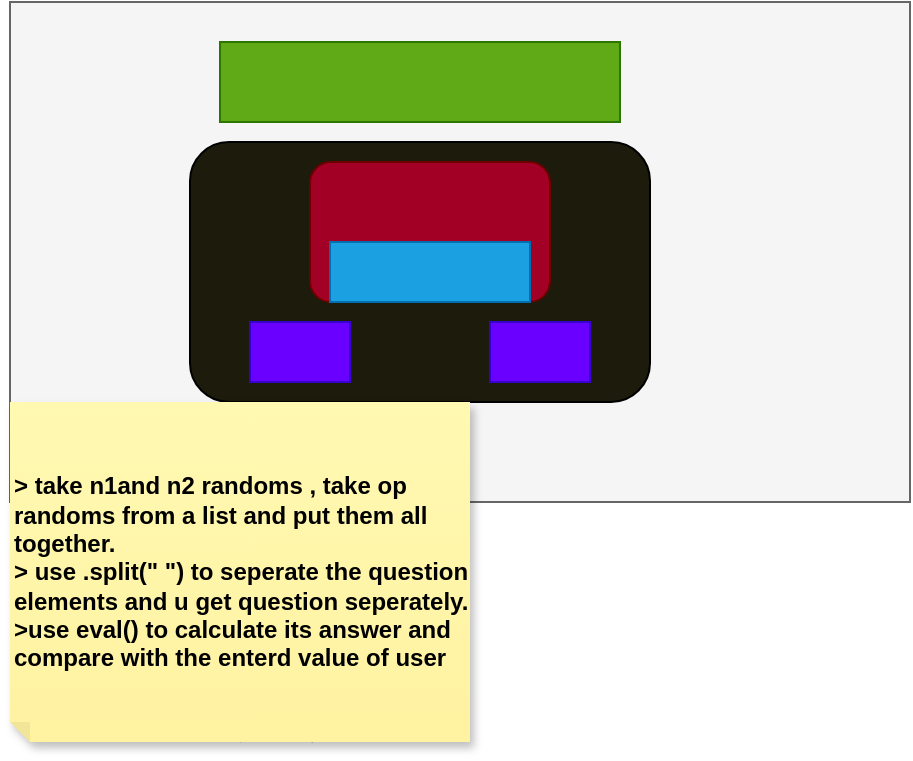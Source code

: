 <mxfile>
    <diagram id="rg5NzBmFnF5164Q_fc7q" name="Page-1">
        <mxGraphModel dx="393" dy="352" grid="1" gridSize="10" guides="1" tooltips="1" connect="1" arrows="1" fold="1" page="1" pageScale="1" pageWidth="1169" pageHeight="827" math="0" shadow="0">
            <root>
                <mxCell id="0"/>
                <mxCell id="1" parent="0"/>
                <mxCell id="2" value="" style="rounded=0;whiteSpace=wrap;html=1;fillColor=#f5f5f5;fontColor=#333333;strokeColor=#666666;" parent="1" vertex="1">
                    <mxGeometry x="40" y="50" width="450" height="250" as="geometry"/>
                </mxCell>
                <mxCell id="3" value="" style="rounded=0;whiteSpace=wrap;html=1;fillColor=#60a917;fontColor=#ffffff;strokeColor=#2D7600;" parent="1" vertex="1">
                    <mxGeometry x="145" y="70" width="200" height="40" as="geometry"/>
                </mxCell>
                <mxCell id="4" value="" style="rounded=1;whiteSpace=wrap;html=1;fillColor=#1D1C0C;" parent="1" vertex="1">
                    <mxGeometry x="130" y="120" width="230" height="130" as="geometry"/>
                </mxCell>
                <mxCell id="5" value="" style="rounded=0;whiteSpace=wrap;html=1;fillColor=#6a00ff;fontColor=#ffffff;strokeColor=#3700CC;" parent="1" vertex="1">
                    <mxGeometry x="160" y="210" width="50" height="30" as="geometry"/>
                </mxCell>
                <mxCell id="6" value="" style="rounded=0;whiteSpace=wrap;html=1;fillColor=#6a00ff;fontColor=#ffffff;strokeColor=#3700CC;" parent="1" vertex="1">
                    <mxGeometry x="280" y="210" width="50" height="30" as="geometry"/>
                </mxCell>
                <mxCell id="7" value="" style="rounded=1;whiteSpace=wrap;html=1;fillColor=#a20025;fontColor=#ffffff;strokeColor=#6F0000;" parent="1" vertex="1">
                    <mxGeometry x="190" y="130" width="120" height="70" as="geometry"/>
                </mxCell>
                <mxCell id="8" value="" style="rounded=0;whiteSpace=wrap;html=1;fillColor=#1ba1e2;fontColor=#ffffff;strokeColor=#006EAF;" parent="1" vertex="1">
                    <mxGeometry x="200" y="170" width="100" height="30" as="geometry"/>
                </mxCell>
                <mxCell id="13" value="" style="edgeStyle=none;html=1;" edge="1" parent="1" source="10">
                    <mxGeometry relative="1" as="geometry">
                        <mxPoint x="185" y="405" as="targetPoint"/>
                    </mxGeometry>
                </mxCell>
                <mxCell id="14" style="edgeStyle=none;html=1;exitX=0;exitY=0;exitDx=115;exitDy=0;exitPerimeter=0;" edge="1" parent="1" source="10">
                    <mxGeometry relative="1" as="geometry">
                        <mxPoint x="185" y="320" as="targetPoint"/>
                    </mxGeometry>
                </mxCell>
                <mxCell id="10" value="&amp;gt; take n1and n2 randoms , take op randoms from a list and put them all together.&lt;br&gt;&amp;gt; use .split(&quot; &quot;) to seperate the question elements and u get question seperately.&lt;br&gt;&amp;gt;use eval() to calculate its answer and compare with the enterd value of user" style="shape=note;whiteSpace=wrap;html=1;backgroundOutline=1;fontColor=#000000;darkOpacity=0.05;fillColor=#FFF9B2;strokeColor=none;fillStyle=solid;direction=west;gradientDirection=north;gradientColor=#FFF2A1;shadow=1;size=10;pointerEvents=1;fontStyle=1;align=left;labelBackgroundColor=none;" vertex="1" parent="1">
                    <mxGeometry x="40" y="250" width="230" height="170" as="geometry"/>
                </mxCell>
            </root>
        </mxGraphModel>
    </diagram>
</mxfile>